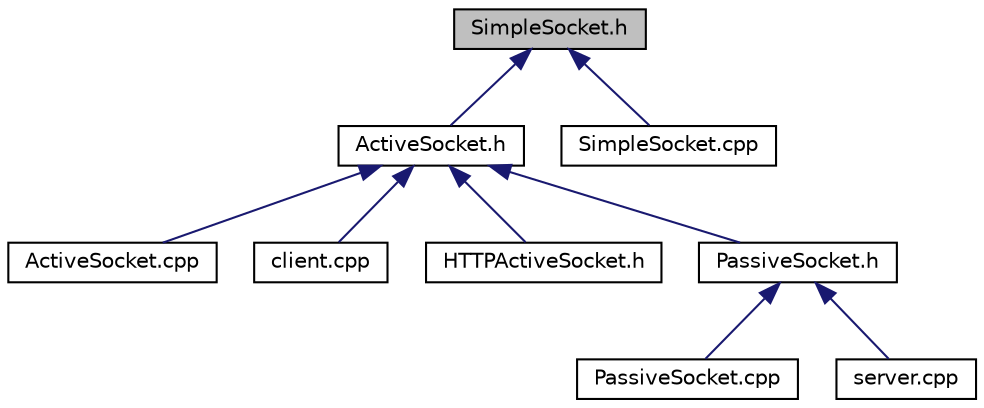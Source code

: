 digraph "SimpleSocket.h"
{
  edge [fontname="Helvetica",fontsize="10",labelfontname="Helvetica",labelfontsize="10"];
  node [fontname="Helvetica",fontsize="10",shape=record];
  Node1 [label="SimpleSocket.h",height=0.2,width=0.4,color="black", fillcolor="grey75", style="filled" fontcolor="black"];
  Node1 -> Node2 [dir="back",color="midnightblue",fontsize="10",style="solid",fontname="Helvetica"];
  Node2 [label="ActiveSocket.h",height=0.2,width=0.4,color="black", fillcolor="white", style="filled",URL="$ActiveSocket_8h.html"];
  Node2 -> Node3 [dir="back",color="midnightblue",fontsize="10",style="solid",fontname="Helvetica"];
  Node3 [label="ActiveSocket.cpp",height=0.2,width=0.4,color="black", fillcolor="white", style="filled",URL="$ActiveSocket_8cpp.html"];
  Node2 -> Node4 [dir="back",color="midnightblue",fontsize="10",style="solid",fontname="Helvetica"];
  Node4 [label="client.cpp",height=0.2,width=0.4,color="black", fillcolor="white", style="filled",URL="$client_8cpp.html"];
  Node2 -> Node5 [dir="back",color="midnightblue",fontsize="10",style="solid",fontname="Helvetica"];
  Node5 [label="HTTPActiveSocket.h",height=0.2,width=0.4,color="black", fillcolor="white", style="filled",URL="$HTTPActiveSocket_8h.html"];
  Node2 -> Node6 [dir="back",color="midnightblue",fontsize="10",style="solid",fontname="Helvetica"];
  Node6 [label="PassiveSocket.h",height=0.2,width=0.4,color="black", fillcolor="white", style="filled",URL="$PassiveSocket_8h.html"];
  Node6 -> Node7 [dir="back",color="midnightblue",fontsize="10",style="solid",fontname="Helvetica"];
  Node7 [label="PassiveSocket.cpp",height=0.2,width=0.4,color="black", fillcolor="white", style="filled",URL="$PassiveSocket_8cpp.html"];
  Node6 -> Node8 [dir="back",color="midnightblue",fontsize="10",style="solid",fontname="Helvetica"];
  Node8 [label="server.cpp",height=0.2,width=0.4,color="black", fillcolor="white", style="filled",URL="$server_8cpp.html"];
  Node1 -> Node9 [dir="back",color="midnightblue",fontsize="10",style="solid",fontname="Helvetica"];
  Node9 [label="SimpleSocket.cpp",height=0.2,width=0.4,color="black", fillcolor="white", style="filled",URL="$SimpleSocket_8cpp.html"];
}
